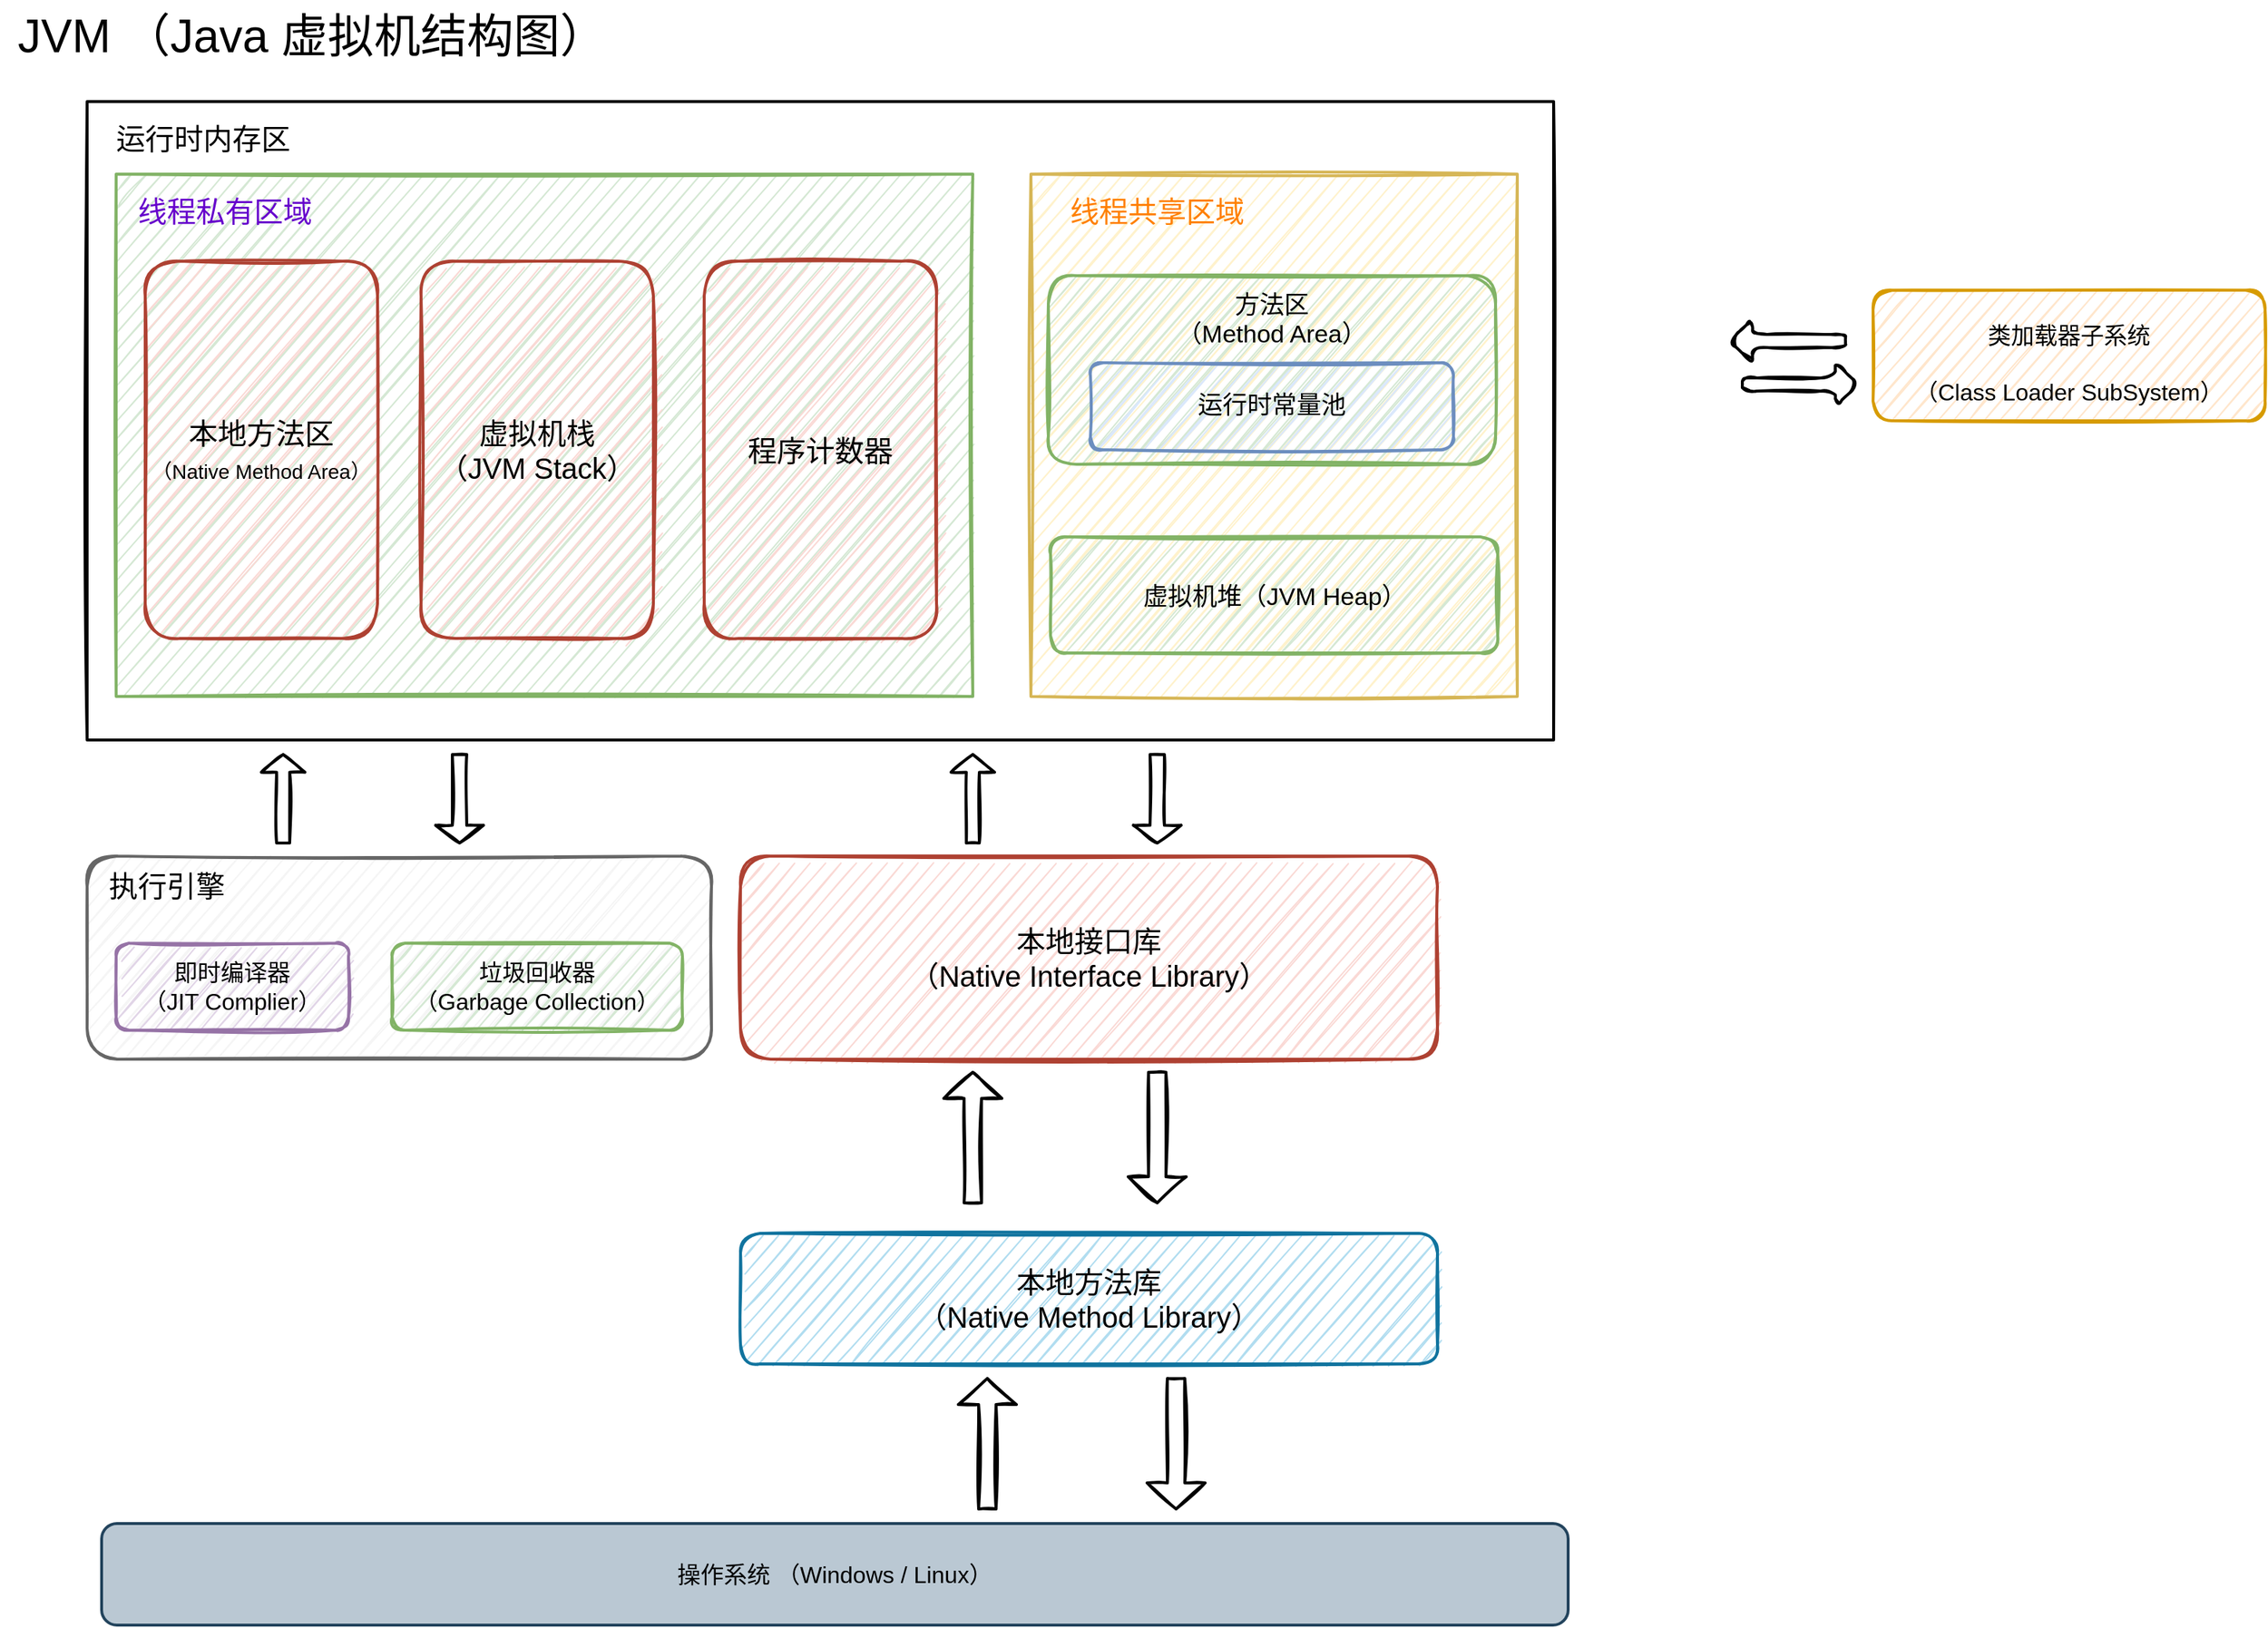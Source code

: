 <mxfile version="20.3.0" type="device"><diagram id="joeVFLa0v7gu-CDyn2r9" name="JVM 结构图"><mxGraphModel dx="1422" dy="875" grid="1" gridSize="10" guides="1" tooltips="1" connect="1" arrows="1" fold="1" page="1" pageScale="1" pageWidth="827" pageHeight="1169" math="0" shadow="0"><root><mxCell id="0"/><mxCell id="1" parent="0"/><mxCell id="u2RCDOSJZYshJ13glN9b-9" value="" style="rounded=1;whiteSpace=wrap;html=1;shadow=0;glass=0;sketch=1;strokeWidth=2;fontSize=16;fillColor=#f5f5f5;fontColor=#333333;strokeColor=#666666;" vertex="1" parent="1"><mxGeometry x="70" y="660" width="430" height="140" as="geometry"/></mxCell><mxCell id="u2RCDOSJZYshJ13glN9b-2" value="&lt;font style=&quot;font-size: 32px;&quot;&gt;JVM （Java 虚拟机结构图）&lt;/font&gt;" style="text;html=1;strokeColor=none;fillColor=none;align=center;verticalAlign=middle;whiteSpace=wrap;rounded=0;" vertex="1" parent="1"><mxGeometry x="10" y="70" width="430" height="50" as="geometry"/></mxCell><mxCell id="u2RCDOSJZYshJ13glN9b-3" value="&lt;font style=&quot;font-size: 16px;&quot;&gt;类加载器子系统&lt;br&gt;（Class Loader SubSystem）&lt;br&gt;&lt;/font&gt;" style="rounded=1;whiteSpace=wrap;html=1;fontSize=32;sketch=1;fillColor=#ffe6cc;strokeColor=#d79b00;strokeWidth=2;shadow=0;glass=0;" vertex="1" parent="1"><mxGeometry x="1300" y="270" width="270" height="90" as="geometry"/></mxCell><mxCell id="u2RCDOSJZYshJ13glN9b-4" value="" style="shape=singleArrow;direction=west;whiteSpace=wrap;html=1;rounded=1;shadow=0;glass=0;sketch=1;strokeWidth=2;fontSize=16;" vertex="1" parent="1"><mxGeometry x="1201" y="290" width="80" height="30" as="geometry"/></mxCell><mxCell id="u2RCDOSJZYshJ13glN9b-5" value="" style="shape=singleArrow;whiteSpace=wrap;html=1;rounded=1;shadow=0;glass=0;sketch=1;strokeWidth=2;fontSize=16;" vertex="1" parent="1"><mxGeometry x="1210" y="320" width="80" height="30" as="geometry"/></mxCell><mxCell id="u2RCDOSJZYshJ13glN9b-6" value="即时编译器&lt;br&gt;（JIT Complier）" style="rounded=1;whiteSpace=wrap;html=1;shadow=0;glass=0;sketch=1;strokeWidth=2;fontSize=16;fillColor=#e1d5e7;strokeColor=#9673a6;" vertex="1" parent="1"><mxGeometry x="90" y="720" width="160" height="60" as="geometry"/></mxCell><mxCell id="u2RCDOSJZYshJ13glN9b-8" value="操作系统 （Windows / Linux）" style="rounded=1;whiteSpace=wrap;html=1;shadow=0;glass=0;sketch=0;strokeWidth=2;fontSize=16;fillColor=#bac8d3;strokeColor=#23445d;" vertex="1" parent="1"><mxGeometry x="80" y="1120" width="1010" height="70" as="geometry"/></mxCell><mxCell id="u2RCDOSJZYshJ13glN9b-10" value="&lt;font style=&quot;font-size: 20px;&quot;&gt;执行引擎&lt;/font&gt;" style="text;html=1;strokeColor=none;fillColor=none;align=center;verticalAlign=middle;whiteSpace=wrap;rounded=0;shadow=0;glass=0;sketch=0;strokeWidth=2;fontSize=16;" vertex="1" parent="1"><mxGeometry x="70" y="660" width="110" height="40" as="geometry"/></mxCell><mxCell id="u2RCDOSJZYshJ13glN9b-11" value="垃圾回收器&lt;br&gt;（Garbage Collection）" style="rounded=1;whiteSpace=wrap;html=1;shadow=0;glass=0;sketch=1;strokeWidth=2;fontSize=16;fillColor=#d5e8d4;strokeColor=#82b366;" vertex="1" parent="1"><mxGeometry x="280" y="720" width="200" height="60" as="geometry"/></mxCell><mxCell id="u2RCDOSJZYshJ13glN9b-12" value="本地方法库&lt;br&gt;（Native Method Library）" style="rounded=1;whiteSpace=wrap;html=1;shadow=0;glass=0;sketch=1;strokeWidth=2;fontSize=20;fillColor=#b1ddf0;strokeColor=#10739e;" vertex="1" parent="1"><mxGeometry x="520" y="920" width="480" height="90" as="geometry"/></mxCell><mxCell id="u2RCDOSJZYshJ13glN9b-18" value="" style="shape=singleArrow;direction=south;whiteSpace=wrap;html=1;rounded=0;shadow=0;glass=0;sketch=1;strokeWidth=2;fontSize=20;" vertex="1" parent="1"><mxGeometry x="800" y="1020" width="40" height="90" as="geometry"/></mxCell><mxCell id="u2RCDOSJZYshJ13glN9b-19" value="" style="shape=singleArrow;direction=north;whiteSpace=wrap;html=1;rounded=0;shadow=0;glass=0;sketch=1;strokeWidth=2;fontSize=20;" vertex="1" parent="1"><mxGeometry x="670" y="1020" width="40" height="90" as="geometry"/></mxCell><mxCell id="u2RCDOSJZYshJ13glN9b-22" value="本地接口库&lt;br&gt;（Native Interface Library）" style="rounded=1;whiteSpace=wrap;html=1;shadow=0;glass=0;sketch=1;strokeWidth=2;fontSize=20;fillColor=#fad9d5;strokeColor=#ae4132;" vertex="1" parent="1"><mxGeometry x="520" y="660" width="480" height="140" as="geometry"/></mxCell><mxCell id="u2RCDOSJZYshJ13glN9b-24" value="" style="shape=singleArrow;direction=south;whiteSpace=wrap;html=1;rounded=0;shadow=0;glass=0;sketch=1;strokeWidth=2;fontSize=20;" vertex="1" parent="1"><mxGeometry x="787" y="809" width="40" height="90" as="geometry"/></mxCell><mxCell id="u2RCDOSJZYshJ13glN9b-25" value="" style="shape=singleArrow;direction=north;whiteSpace=wrap;html=1;rounded=0;shadow=0;glass=0;sketch=1;strokeWidth=2;fontSize=20;" vertex="1" parent="1"><mxGeometry x="660" y="809" width="40" height="90" as="geometry"/></mxCell><mxCell id="u2RCDOSJZYshJ13glN9b-27" value="" style="rounded=0;whiteSpace=wrap;html=1;shadow=0;glass=0;sketch=1;strokeWidth=2;fontSize=20;" vertex="1" parent="1"><mxGeometry x="70" y="140" width="1010" height="440" as="geometry"/></mxCell><mxCell id="u2RCDOSJZYshJ13glN9b-28" value="" style="shape=singleArrow;direction=north;whiteSpace=wrap;html=1;rounded=0;shadow=0;glass=0;sketch=1;strokeWidth=2;fontSize=20;" vertex="1" parent="1"><mxGeometry x="190" y="590" width="30" height="61" as="geometry"/></mxCell><mxCell id="u2RCDOSJZYshJ13glN9b-29" value="" style="shape=singleArrow;direction=north;whiteSpace=wrap;html=1;rounded=0;shadow=0;glass=0;sketch=1;strokeWidth=2;fontSize=20;" vertex="1" parent="1"><mxGeometry x="665" y="590" width="30" height="61" as="geometry"/></mxCell><mxCell id="u2RCDOSJZYshJ13glN9b-30" value="" style="shape=singleArrow;direction=south;whiteSpace=wrap;html=1;rounded=0;shadow=0;glass=0;sketch=1;strokeWidth=2;fontSize=20;" vertex="1" parent="1"><mxGeometry x="790.5" y="590" width="33" height="61" as="geometry"/></mxCell><mxCell id="u2RCDOSJZYshJ13glN9b-31" value="" style="shape=singleArrow;direction=south;whiteSpace=wrap;html=1;rounded=0;shadow=0;glass=0;sketch=1;strokeWidth=2;fontSize=20;" vertex="1" parent="1"><mxGeometry x="310" y="590" width="33" height="61" as="geometry"/></mxCell><mxCell id="u2RCDOSJZYshJ13glN9b-32" value="运行时内存区" style="text;html=1;strokeColor=none;fillColor=none;align=center;verticalAlign=middle;whiteSpace=wrap;rounded=0;shadow=1;glass=0;sketch=0;strokeWidth=2;fontSize=20;" vertex="1" parent="1"><mxGeometry x="50" y="140" width="200" height="50" as="geometry"/></mxCell><mxCell id="u2RCDOSJZYshJ13glN9b-33" value="" style="rounded=0;whiteSpace=wrap;html=1;shadow=0;glass=0;sketch=1;strokeWidth=2;fontSize=20;fillColor=#fff2cc;strokeColor=#d6b656;" vertex="1" parent="1"><mxGeometry x="720" y="190" width="335" height="360" as="geometry"/></mxCell><mxCell id="u2RCDOSJZYshJ13glN9b-34" value="" style="rounded=0;whiteSpace=wrap;html=1;shadow=0;glass=0;sketch=1;strokeWidth=2;fontSize=20;fillColor=#d5e8d4;strokeColor=#82b366;" vertex="1" parent="1"><mxGeometry x="90" y="190" width="590" height="360" as="geometry"/></mxCell><mxCell id="u2RCDOSJZYshJ13glN9b-35" value="&lt;font color=&quot;#ff8000&quot;&gt;线程共享区域&lt;/font&gt;" style="text;html=1;strokeColor=none;fillColor=none;align=center;verticalAlign=middle;whiteSpace=wrap;rounded=0;shadow=0;glass=0;sketch=1;strokeWidth=2;fontSize=20;" vertex="1" parent="1"><mxGeometry x="722" y="190" width="170" height="50" as="geometry"/></mxCell><mxCell id="u2RCDOSJZYshJ13glN9b-36" value="&lt;font color=&quot;#6600cc&quot;&gt;线程私有区域&lt;/font&gt;" style="text;html=1;strokeColor=none;fillColor=none;align=center;verticalAlign=middle;whiteSpace=wrap;rounded=0;shadow=0;glass=0;sketch=1;strokeWidth=2;fontSize=20;" vertex="1" parent="1"><mxGeometry x="80" y="190" width="170" height="50" as="geometry"/></mxCell><mxCell id="u2RCDOSJZYshJ13glN9b-40" value="&lt;font&gt;程序计数器&lt;/font&gt;" style="rounded=1;whiteSpace=wrap;html=1;shadow=0;glass=0;labelBackgroundColor=none;sketch=1;strokeWidth=2;fontSize=20;fillColor=#fad9d5;strokeColor=#ae4132;" vertex="1" parent="1"><mxGeometry x="495" y="250" width="160" height="260" as="geometry"/></mxCell><mxCell id="u2RCDOSJZYshJ13glN9b-41" value="&lt;font&gt;虚拟机栈&lt;br&gt;（JVM Stack）&lt;br&gt;&lt;/font&gt;" style="rounded=1;whiteSpace=wrap;html=1;shadow=0;glass=0;labelBackgroundColor=none;sketch=1;strokeWidth=2;fontSize=20;fillColor=#fad9d5;strokeColor=#ae4132;" vertex="1" parent="1"><mxGeometry x="300" y="250" width="160" height="260" as="geometry"/></mxCell><mxCell id="u2RCDOSJZYshJ13glN9b-42" value="&lt;font style=&quot;&quot;&gt;&lt;font style=&quot;font-size: 20px;&quot;&gt;本地方法区&lt;/font&gt;&lt;br&gt;&lt;span style=&quot;font-size: 14px;&quot;&gt;（Native Method Area）&lt;/span&gt;&lt;br&gt;&lt;/font&gt;" style="rounded=1;whiteSpace=wrap;html=1;shadow=0;glass=0;labelBackgroundColor=none;sketch=1;strokeWidth=2;fontSize=20;fillColor=#fad9d5;strokeColor=#ae4132;" vertex="1" parent="1"><mxGeometry x="110" y="250" width="160" height="260" as="geometry"/></mxCell><mxCell id="u2RCDOSJZYshJ13glN9b-43" value="&lt;div style=&quot;&quot;&gt;&lt;span style=&quot;font-size: 17px; background-color: initial;&quot;&gt;方法区&lt;/span&gt;&lt;/div&gt;&lt;font style=&quot;font-size: 17px;&quot;&gt;&lt;div style=&quot;&quot;&gt;&lt;span style=&quot;background-color: initial;&quot;&gt;（Method Area）&lt;/span&gt;&lt;/div&gt;&lt;/font&gt;" style="rounded=1;whiteSpace=wrap;html=1;shadow=0;glass=0;labelBackgroundColor=none;sketch=1;strokeWidth=2;fontSize=20;fillColor=#d5e8d4;strokeColor=#82b366;align=center;verticalAlign=top;" vertex="1" parent="1"><mxGeometry x="732" y="260" width="308" height="130" as="geometry"/></mxCell><mxCell id="u2RCDOSJZYshJ13glN9b-46" value="&lt;span style=&quot;font-size: 17px;&quot;&gt;虚拟机堆（JVM Heap）&lt;/span&gt;" style="rounded=1;whiteSpace=wrap;html=1;shadow=0;glass=0;labelBackgroundColor=none;sketch=1;strokeWidth=2;fontSize=20;fillColor=#d5e8d4;strokeColor=#82b366;" vertex="1" parent="1"><mxGeometry x="733.5" y="440" width="308" height="80" as="geometry"/></mxCell><mxCell id="u2RCDOSJZYshJ13glN9b-47" value="运行时常量池" style="rounded=1;whiteSpace=wrap;html=1;shadow=0;glass=0;labelBackgroundColor=none;sketch=1;strokeWidth=2;fontSize=17;fillColor=#dae8fc;strokeColor=#6c8ebf;" vertex="1" parent="1"><mxGeometry x="761" y="320" width="250" height="60" as="geometry"/></mxCell></root></mxGraphModel></diagram></mxfile>